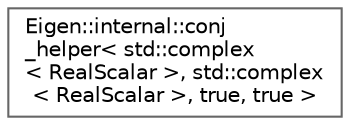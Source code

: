 digraph "类继承关系图"
{
 // LATEX_PDF_SIZE
  bgcolor="transparent";
  edge [fontname=Helvetica,fontsize=10,labelfontname=Helvetica,labelfontsize=10];
  node [fontname=Helvetica,fontsize=10,shape=box,height=0.2,width=0.4];
  rankdir="LR";
  Node0 [id="Node000000",label="Eigen::internal::conj\l_helper\< std::complex\l\< RealScalar \>, std::complex\l\< RealScalar \>, true, true \>",height=0.2,width=0.4,color="grey40", fillcolor="white", style="filled",URL="$struct_eigen_1_1internal_1_1conj__helper_3_01std_1_1complex_3_01_real_scalar_01_4_00_01std_1_1co7e279017f32d052cf58f01f1590ee000.html",tooltip=" "];
}
